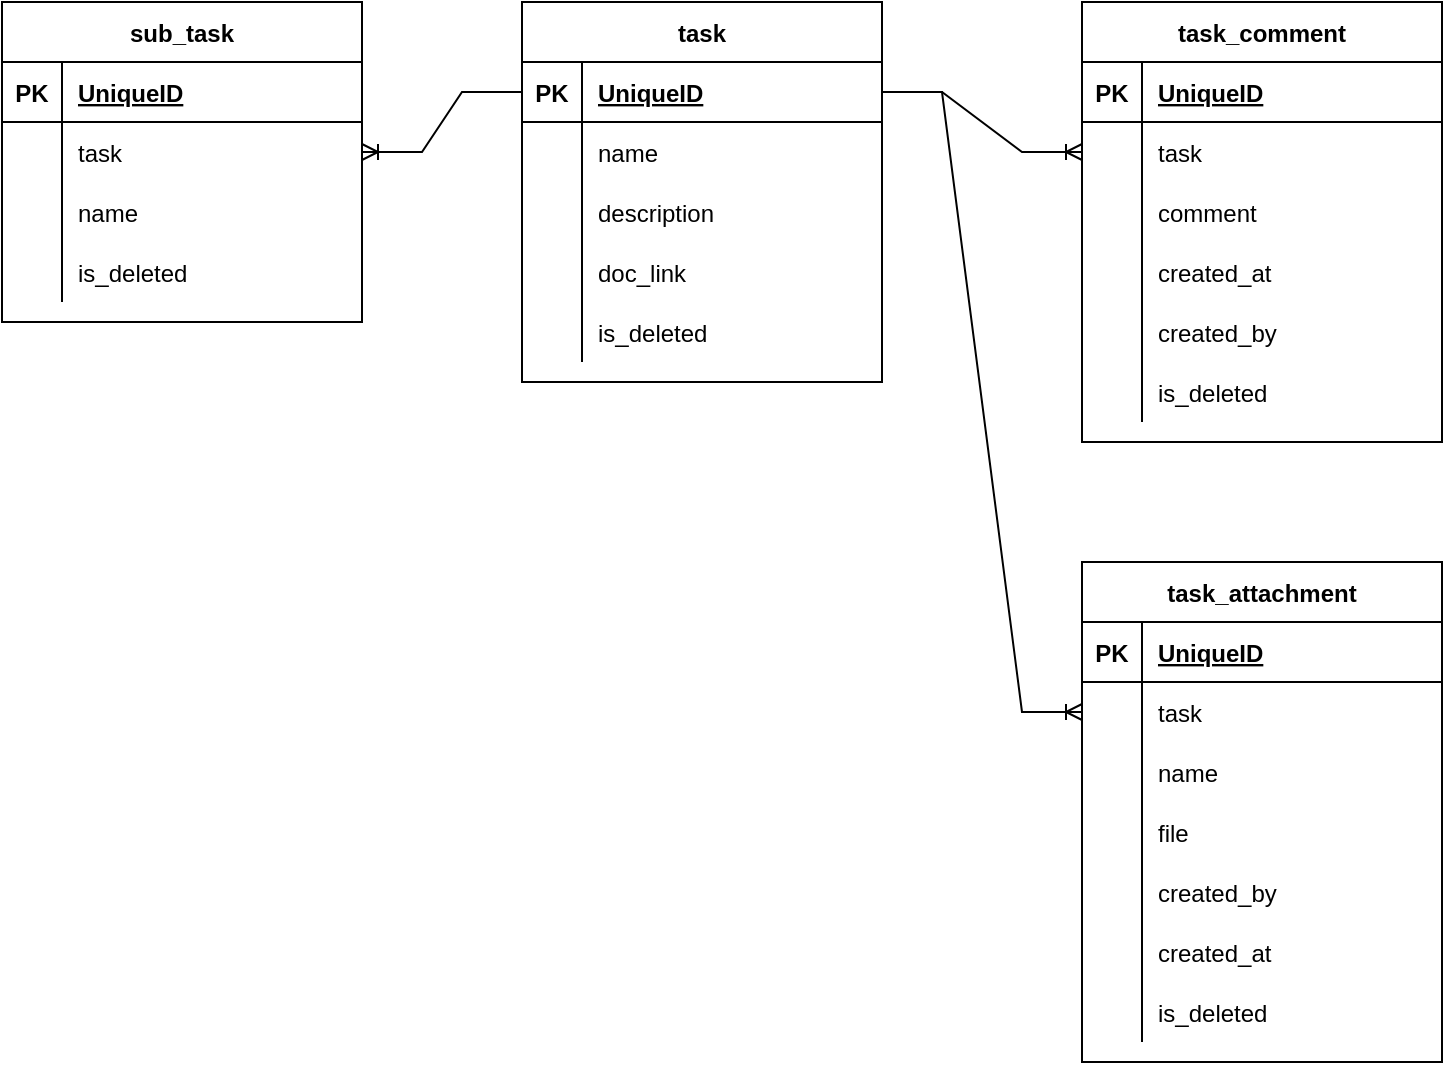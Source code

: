 <mxfile version="15.7.0" type="github">
  <diagram id="eg5pqq7xktSiOkaA8so7" name="Page-1">
    <mxGraphModel dx="1102" dy="572" grid="1" gridSize="10" guides="1" tooltips="1" connect="1" arrows="1" fold="1" page="1" pageScale="1" pageWidth="1169" pageHeight="827" math="0" shadow="0">
      <root>
        <mxCell id="0" />
        <mxCell id="1" parent="0" />
        <mxCell id="oUfMENGLKYKHC3DwPBi--1" value="task" style="shape=table;startSize=30;container=1;collapsible=1;childLayout=tableLayout;fixedRows=1;rowLines=0;fontStyle=1;align=center;resizeLast=1;" vertex="1" parent="1">
          <mxGeometry x="280" y="120" width="180" height="190" as="geometry" />
        </mxCell>
        <mxCell id="oUfMENGLKYKHC3DwPBi--2" value="" style="shape=partialRectangle;collapsible=0;dropTarget=0;pointerEvents=0;fillColor=none;top=0;left=0;bottom=1;right=0;points=[[0,0.5],[1,0.5]];portConstraint=eastwest;" vertex="1" parent="oUfMENGLKYKHC3DwPBi--1">
          <mxGeometry y="30" width="180" height="30" as="geometry" />
        </mxCell>
        <mxCell id="oUfMENGLKYKHC3DwPBi--3" value="PK" style="shape=partialRectangle;connectable=0;fillColor=none;top=0;left=0;bottom=0;right=0;fontStyle=1;overflow=hidden;" vertex="1" parent="oUfMENGLKYKHC3DwPBi--2">
          <mxGeometry width="30" height="30" as="geometry">
            <mxRectangle width="30" height="30" as="alternateBounds" />
          </mxGeometry>
        </mxCell>
        <mxCell id="oUfMENGLKYKHC3DwPBi--4" value="UniqueID" style="shape=partialRectangle;connectable=0;fillColor=none;top=0;left=0;bottom=0;right=0;align=left;spacingLeft=6;fontStyle=5;overflow=hidden;" vertex="1" parent="oUfMENGLKYKHC3DwPBi--2">
          <mxGeometry x="30" width="150" height="30" as="geometry">
            <mxRectangle width="150" height="30" as="alternateBounds" />
          </mxGeometry>
        </mxCell>
        <mxCell id="oUfMENGLKYKHC3DwPBi--5" value="" style="shape=partialRectangle;collapsible=0;dropTarget=0;pointerEvents=0;fillColor=none;top=0;left=0;bottom=0;right=0;points=[[0,0.5],[1,0.5]];portConstraint=eastwest;" vertex="1" parent="oUfMENGLKYKHC3DwPBi--1">
          <mxGeometry y="60" width="180" height="30" as="geometry" />
        </mxCell>
        <mxCell id="oUfMENGLKYKHC3DwPBi--6" value="" style="shape=partialRectangle;connectable=0;fillColor=none;top=0;left=0;bottom=0;right=0;editable=1;overflow=hidden;" vertex="1" parent="oUfMENGLKYKHC3DwPBi--5">
          <mxGeometry width="30" height="30" as="geometry">
            <mxRectangle width="30" height="30" as="alternateBounds" />
          </mxGeometry>
        </mxCell>
        <mxCell id="oUfMENGLKYKHC3DwPBi--7" value="name" style="shape=partialRectangle;connectable=0;fillColor=none;top=0;left=0;bottom=0;right=0;align=left;spacingLeft=6;overflow=hidden;" vertex="1" parent="oUfMENGLKYKHC3DwPBi--5">
          <mxGeometry x="30" width="150" height="30" as="geometry">
            <mxRectangle width="150" height="30" as="alternateBounds" />
          </mxGeometry>
        </mxCell>
        <mxCell id="oUfMENGLKYKHC3DwPBi--8" value="" style="shape=partialRectangle;collapsible=0;dropTarget=0;pointerEvents=0;fillColor=none;top=0;left=0;bottom=0;right=0;points=[[0,0.5],[1,0.5]];portConstraint=eastwest;" vertex="1" parent="oUfMENGLKYKHC3DwPBi--1">
          <mxGeometry y="90" width="180" height="30" as="geometry" />
        </mxCell>
        <mxCell id="oUfMENGLKYKHC3DwPBi--9" value="" style="shape=partialRectangle;connectable=0;fillColor=none;top=0;left=0;bottom=0;right=0;editable=1;overflow=hidden;" vertex="1" parent="oUfMENGLKYKHC3DwPBi--8">
          <mxGeometry width="30" height="30" as="geometry">
            <mxRectangle width="30" height="30" as="alternateBounds" />
          </mxGeometry>
        </mxCell>
        <mxCell id="oUfMENGLKYKHC3DwPBi--10" value="description" style="shape=partialRectangle;connectable=0;fillColor=none;top=0;left=0;bottom=0;right=0;align=left;spacingLeft=6;overflow=hidden;" vertex="1" parent="oUfMENGLKYKHC3DwPBi--8">
          <mxGeometry x="30" width="150" height="30" as="geometry">
            <mxRectangle width="150" height="30" as="alternateBounds" />
          </mxGeometry>
        </mxCell>
        <mxCell id="oUfMENGLKYKHC3DwPBi--80" value="" style="shape=partialRectangle;collapsible=0;dropTarget=0;pointerEvents=0;fillColor=none;top=0;left=0;bottom=0;right=0;points=[[0,0.5],[1,0.5]];portConstraint=eastwest;" vertex="1" parent="oUfMENGLKYKHC3DwPBi--1">
          <mxGeometry y="120" width="180" height="30" as="geometry" />
        </mxCell>
        <mxCell id="oUfMENGLKYKHC3DwPBi--81" value="" style="shape=partialRectangle;connectable=0;fillColor=none;top=0;left=0;bottom=0;right=0;editable=1;overflow=hidden;" vertex="1" parent="oUfMENGLKYKHC3DwPBi--80">
          <mxGeometry width="30" height="30" as="geometry">
            <mxRectangle width="30" height="30" as="alternateBounds" />
          </mxGeometry>
        </mxCell>
        <mxCell id="oUfMENGLKYKHC3DwPBi--82" value="doc_link" style="shape=partialRectangle;connectable=0;fillColor=none;top=0;left=0;bottom=0;right=0;align=left;spacingLeft=6;overflow=hidden;" vertex="1" parent="oUfMENGLKYKHC3DwPBi--80">
          <mxGeometry x="30" width="150" height="30" as="geometry">
            <mxRectangle width="150" height="30" as="alternateBounds" />
          </mxGeometry>
        </mxCell>
        <mxCell id="oUfMENGLKYKHC3DwPBi--11" value="" style="shape=partialRectangle;collapsible=0;dropTarget=0;pointerEvents=0;fillColor=none;top=0;left=0;bottom=0;right=0;points=[[0,0.5],[1,0.5]];portConstraint=eastwest;" vertex="1" parent="oUfMENGLKYKHC3DwPBi--1">
          <mxGeometry y="150" width="180" height="30" as="geometry" />
        </mxCell>
        <mxCell id="oUfMENGLKYKHC3DwPBi--12" value="" style="shape=partialRectangle;connectable=0;fillColor=none;top=0;left=0;bottom=0;right=0;editable=1;overflow=hidden;" vertex="1" parent="oUfMENGLKYKHC3DwPBi--11">
          <mxGeometry width="30" height="30" as="geometry">
            <mxRectangle width="30" height="30" as="alternateBounds" />
          </mxGeometry>
        </mxCell>
        <mxCell id="oUfMENGLKYKHC3DwPBi--13" value="is_deleted" style="shape=partialRectangle;connectable=0;fillColor=none;top=0;left=0;bottom=0;right=0;align=left;spacingLeft=6;overflow=hidden;" vertex="1" parent="oUfMENGLKYKHC3DwPBi--11">
          <mxGeometry x="30" width="150" height="30" as="geometry">
            <mxRectangle width="150" height="30" as="alternateBounds" />
          </mxGeometry>
        </mxCell>
        <mxCell id="oUfMENGLKYKHC3DwPBi--14" value="sub_task" style="shape=table;startSize=30;container=1;collapsible=1;childLayout=tableLayout;fixedRows=1;rowLines=0;fontStyle=1;align=center;resizeLast=1;" vertex="1" parent="1">
          <mxGeometry x="20" y="120" width="180" height="160" as="geometry" />
        </mxCell>
        <mxCell id="oUfMENGLKYKHC3DwPBi--15" value="" style="shape=partialRectangle;collapsible=0;dropTarget=0;pointerEvents=0;fillColor=none;top=0;left=0;bottom=1;right=0;points=[[0,0.5],[1,0.5]];portConstraint=eastwest;" vertex="1" parent="oUfMENGLKYKHC3DwPBi--14">
          <mxGeometry y="30" width="180" height="30" as="geometry" />
        </mxCell>
        <mxCell id="oUfMENGLKYKHC3DwPBi--16" value="PK" style="shape=partialRectangle;connectable=0;fillColor=none;top=0;left=0;bottom=0;right=0;fontStyle=1;overflow=hidden;" vertex="1" parent="oUfMENGLKYKHC3DwPBi--15">
          <mxGeometry width="30" height="30" as="geometry">
            <mxRectangle width="30" height="30" as="alternateBounds" />
          </mxGeometry>
        </mxCell>
        <mxCell id="oUfMENGLKYKHC3DwPBi--17" value="UniqueID" style="shape=partialRectangle;connectable=0;fillColor=none;top=0;left=0;bottom=0;right=0;align=left;spacingLeft=6;fontStyle=5;overflow=hidden;" vertex="1" parent="oUfMENGLKYKHC3DwPBi--15">
          <mxGeometry x="30" width="150" height="30" as="geometry">
            <mxRectangle width="150" height="30" as="alternateBounds" />
          </mxGeometry>
        </mxCell>
        <mxCell id="oUfMENGLKYKHC3DwPBi--18" value="" style="shape=partialRectangle;collapsible=0;dropTarget=0;pointerEvents=0;fillColor=none;top=0;left=0;bottom=0;right=0;points=[[0,0.5],[1,0.5]];portConstraint=eastwest;" vertex="1" parent="oUfMENGLKYKHC3DwPBi--14">
          <mxGeometry y="60" width="180" height="30" as="geometry" />
        </mxCell>
        <mxCell id="oUfMENGLKYKHC3DwPBi--19" value="" style="shape=partialRectangle;connectable=0;fillColor=none;top=0;left=0;bottom=0;right=0;editable=1;overflow=hidden;" vertex="1" parent="oUfMENGLKYKHC3DwPBi--18">
          <mxGeometry width="30" height="30" as="geometry">
            <mxRectangle width="30" height="30" as="alternateBounds" />
          </mxGeometry>
        </mxCell>
        <mxCell id="oUfMENGLKYKHC3DwPBi--20" value="task" style="shape=partialRectangle;connectable=0;fillColor=none;top=0;left=0;bottom=0;right=0;align=left;spacingLeft=6;overflow=hidden;" vertex="1" parent="oUfMENGLKYKHC3DwPBi--18">
          <mxGeometry x="30" width="150" height="30" as="geometry">
            <mxRectangle width="150" height="30" as="alternateBounds" />
          </mxGeometry>
        </mxCell>
        <mxCell id="oUfMENGLKYKHC3DwPBi--21" value="" style="shape=partialRectangle;collapsible=0;dropTarget=0;pointerEvents=0;fillColor=none;top=0;left=0;bottom=0;right=0;points=[[0,0.5],[1,0.5]];portConstraint=eastwest;" vertex="1" parent="oUfMENGLKYKHC3DwPBi--14">
          <mxGeometry y="90" width="180" height="30" as="geometry" />
        </mxCell>
        <mxCell id="oUfMENGLKYKHC3DwPBi--22" value="" style="shape=partialRectangle;connectable=0;fillColor=none;top=0;left=0;bottom=0;right=0;editable=1;overflow=hidden;" vertex="1" parent="oUfMENGLKYKHC3DwPBi--21">
          <mxGeometry width="30" height="30" as="geometry">
            <mxRectangle width="30" height="30" as="alternateBounds" />
          </mxGeometry>
        </mxCell>
        <mxCell id="oUfMENGLKYKHC3DwPBi--23" value="name" style="shape=partialRectangle;connectable=0;fillColor=none;top=0;left=0;bottom=0;right=0;align=left;spacingLeft=6;overflow=hidden;" vertex="1" parent="oUfMENGLKYKHC3DwPBi--21">
          <mxGeometry x="30" width="150" height="30" as="geometry">
            <mxRectangle width="150" height="30" as="alternateBounds" />
          </mxGeometry>
        </mxCell>
        <mxCell id="oUfMENGLKYKHC3DwPBi--24" value="" style="shape=partialRectangle;collapsible=0;dropTarget=0;pointerEvents=0;fillColor=none;top=0;left=0;bottom=0;right=0;points=[[0,0.5],[1,0.5]];portConstraint=eastwest;" vertex="1" parent="oUfMENGLKYKHC3DwPBi--14">
          <mxGeometry y="120" width="180" height="30" as="geometry" />
        </mxCell>
        <mxCell id="oUfMENGLKYKHC3DwPBi--25" value="" style="shape=partialRectangle;connectable=0;fillColor=none;top=0;left=0;bottom=0;right=0;editable=1;overflow=hidden;" vertex="1" parent="oUfMENGLKYKHC3DwPBi--24">
          <mxGeometry width="30" height="30" as="geometry">
            <mxRectangle width="30" height="30" as="alternateBounds" />
          </mxGeometry>
        </mxCell>
        <mxCell id="oUfMENGLKYKHC3DwPBi--26" value="is_deleted" style="shape=partialRectangle;connectable=0;fillColor=none;top=0;left=0;bottom=0;right=0;align=left;spacingLeft=6;overflow=hidden;" vertex="1" parent="oUfMENGLKYKHC3DwPBi--24">
          <mxGeometry x="30" width="150" height="30" as="geometry">
            <mxRectangle width="150" height="30" as="alternateBounds" />
          </mxGeometry>
        </mxCell>
        <mxCell id="oUfMENGLKYKHC3DwPBi--34" value="" style="edgeStyle=entityRelationEdgeStyle;fontSize=12;html=1;endArrow=ERoneToMany;rounded=0;" edge="1" parent="1" source="oUfMENGLKYKHC3DwPBi--2" target="oUfMENGLKYKHC3DwPBi--18">
          <mxGeometry width="100" height="100" relative="1" as="geometry">
            <mxPoint x="510" y="340" as="sourcePoint" />
            <mxPoint x="610" y="240" as="targetPoint" />
          </mxGeometry>
        </mxCell>
        <mxCell id="oUfMENGLKYKHC3DwPBi--35" value="task_comment" style="shape=table;startSize=30;container=1;collapsible=1;childLayout=tableLayout;fixedRows=1;rowLines=0;fontStyle=1;align=center;resizeLast=1;" vertex="1" parent="1">
          <mxGeometry x="560" y="120" width="180" height="220" as="geometry" />
        </mxCell>
        <mxCell id="oUfMENGLKYKHC3DwPBi--36" value="" style="shape=partialRectangle;collapsible=0;dropTarget=0;pointerEvents=0;fillColor=none;top=0;left=0;bottom=1;right=0;points=[[0,0.5],[1,0.5]];portConstraint=eastwest;" vertex="1" parent="oUfMENGLKYKHC3DwPBi--35">
          <mxGeometry y="30" width="180" height="30" as="geometry" />
        </mxCell>
        <mxCell id="oUfMENGLKYKHC3DwPBi--37" value="PK" style="shape=partialRectangle;connectable=0;fillColor=none;top=0;left=0;bottom=0;right=0;fontStyle=1;overflow=hidden;" vertex="1" parent="oUfMENGLKYKHC3DwPBi--36">
          <mxGeometry width="30" height="30" as="geometry">
            <mxRectangle width="30" height="30" as="alternateBounds" />
          </mxGeometry>
        </mxCell>
        <mxCell id="oUfMENGLKYKHC3DwPBi--38" value="UniqueID" style="shape=partialRectangle;connectable=0;fillColor=none;top=0;left=0;bottom=0;right=0;align=left;spacingLeft=6;fontStyle=5;overflow=hidden;" vertex="1" parent="oUfMENGLKYKHC3DwPBi--36">
          <mxGeometry x="30" width="150" height="30" as="geometry">
            <mxRectangle width="150" height="30" as="alternateBounds" />
          </mxGeometry>
        </mxCell>
        <mxCell id="oUfMENGLKYKHC3DwPBi--39" value="" style="shape=partialRectangle;collapsible=0;dropTarget=0;pointerEvents=0;fillColor=none;top=0;left=0;bottom=0;right=0;points=[[0,0.5],[1,0.5]];portConstraint=eastwest;" vertex="1" parent="oUfMENGLKYKHC3DwPBi--35">
          <mxGeometry y="60" width="180" height="30" as="geometry" />
        </mxCell>
        <mxCell id="oUfMENGLKYKHC3DwPBi--40" value="" style="shape=partialRectangle;connectable=0;fillColor=none;top=0;left=0;bottom=0;right=0;editable=1;overflow=hidden;" vertex="1" parent="oUfMENGLKYKHC3DwPBi--39">
          <mxGeometry width="30" height="30" as="geometry">
            <mxRectangle width="30" height="30" as="alternateBounds" />
          </mxGeometry>
        </mxCell>
        <mxCell id="oUfMENGLKYKHC3DwPBi--41" value="task" style="shape=partialRectangle;connectable=0;fillColor=none;top=0;left=0;bottom=0;right=0;align=left;spacingLeft=6;overflow=hidden;" vertex="1" parent="oUfMENGLKYKHC3DwPBi--39">
          <mxGeometry x="30" width="150" height="30" as="geometry">
            <mxRectangle width="150" height="30" as="alternateBounds" />
          </mxGeometry>
        </mxCell>
        <mxCell id="oUfMENGLKYKHC3DwPBi--52" value="" style="shape=partialRectangle;collapsible=0;dropTarget=0;pointerEvents=0;fillColor=none;top=0;left=0;bottom=0;right=0;points=[[0,0.5],[1,0.5]];portConstraint=eastwest;" vertex="1" parent="oUfMENGLKYKHC3DwPBi--35">
          <mxGeometry y="90" width="180" height="30" as="geometry" />
        </mxCell>
        <mxCell id="oUfMENGLKYKHC3DwPBi--53" value="" style="shape=partialRectangle;connectable=0;fillColor=none;top=0;left=0;bottom=0;right=0;editable=1;overflow=hidden;" vertex="1" parent="oUfMENGLKYKHC3DwPBi--52">
          <mxGeometry width="30" height="30" as="geometry">
            <mxRectangle width="30" height="30" as="alternateBounds" />
          </mxGeometry>
        </mxCell>
        <mxCell id="oUfMENGLKYKHC3DwPBi--54" value="comment" style="shape=partialRectangle;connectable=0;fillColor=none;top=0;left=0;bottom=0;right=0;align=left;spacingLeft=6;overflow=hidden;" vertex="1" parent="oUfMENGLKYKHC3DwPBi--52">
          <mxGeometry x="30" width="150" height="30" as="geometry">
            <mxRectangle width="150" height="30" as="alternateBounds" />
          </mxGeometry>
        </mxCell>
        <mxCell id="oUfMENGLKYKHC3DwPBi--42" value="" style="shape=partialRectangle;collapsible=0;dropTarget=0;pointerEvents=0;fillColor=none;top=0;left=0;bottom=0;right=0;points=[[0,0.5],[1,0.5]];portConstraint=eastwest;" vertex="1" parent="oUfMENGLKYKHC3DwPBi--35">
          <mxGeometry y="120" width="180" height="30" as="geometry" />
        </mxCell>
        <mxCell id="oUfMENGLKYKHC3DwPBi--43" value="" style="shape=partialRectangle;connectable=0;fillColor=none;top=0;left=0;bottom=0;right=0;editable=1;overflow=hidden;" vertex="1" parent="oUfMENGLKYKHC3DwPBi--42">
          <mxGeometry width="30" height="30" as="geometry">
            <mxRectangle width="30" height="30" as="alternateBounds" />
          </mxGeometry>
        </mxCell>
        <mxCell id="oUfMENGLKYKHC3DwPBi--44" value="created_at" style="shape=partialRectangle;connectable=0;fillColor=none;top=0;left=0;bottom=0;right=0;align=left;spacingLeft=6;overflow=hidden;" vertex="1" parent="oUfMENGLKYKHC3DwPBi--42">
          <mxGeometry x="30" width="150" height="30" as="geometry">
            <mxRectangle width="150" height="30" as="alternateBounds" />
          </mxGeometry>
        </mxCell>
        <mxCell id="oUfMENGLKYKHC3DwPBi--45" value="" style="shape=partialRectangle;collapsible=0;dropTarget=0;pointerEvents=0;fillColor=none;top=0;left=0;bottom=0;right=0;points=[[0,0.5],[1,0.5]];portConstraint=eastwest;" vertex="1" parent="oUfMENGLKYKHC3DwPBi--35">
          <mxGeometry y="150" width="180" height="30" as="geometry" />
        </mxCell>
        <mxCell id="oUfMENGLKYKHC3DwPBi--46" value="" style="shape=partialRectangle;connectable=0;fillColor=none;top=0;left=0;bottom=0;right=0;editable=1;overflow=hidden;" vertex="1" parent="oUfMENGLKYKHC3DwPBi--45">
          <mxGeometry width="30" height="30" as="geometry">
            <mxRectangle width="30" height="30" as="alternateBounds" />
          </mxGeometry>
        </mxCell>
        <mxCell id="oUfMENGLKYKHC3DwPBi--47" value="created_by" style="shape=partialRectangle;connectable=0;fillColor=none;top=0;left=0;bottom=0;right=0;align=left;spacingLeft=6;overflow=hidden;" vertex="1" parent="oUfMENGLKYKHC3DwPBi--45">
          <mxGeometry x="30" width="150" height="30" as="geometry">
            <mxRectangle width="150" height="30" as="alternateBounds" />
          </mxGeometry>
        </mxCell>
        <mxCell id="oUfMENGLKYKHC3DwPBi--48" value="" style="shape=partialRectangle;collapsible=0;dropTarget=0;pointerEvents=0;fillColor=none;top=0;left=0;bottom=0;right=0;points=[[0,0.5],[1,0.5]];portConstraint=eastwest;" vertex="1" parent="oUfMENGLKYKHC3DwPBi--35">
          <mxGeometry y="180" width="180" height="30" as="geometry" />
        </mxCell>
        <mxCell id="oUfMENGLKYKHC3DwPBi--49" value="" style="shape=partialRectangle;connectable=0;fillColor=none;top=0;left=0;bottom=0;right=0;editable=1;overflow=hidden;" vertex="1" parent="oUfMENGLKYKHC3DwPBi--48">
          <mxGeometry width="30" height="30" as="geometry">
            <mxRectangle width="30" height="30" as="alternateBounds" />
          </mxGeometry>
        </mxCell>
        <mxCell id="oUfMENGLKYKHC3DwPBi--50" value="is_deleted" style="shape=partialRectangle;connectable=0;fillColor=none;top=0;left=0;bottom=0;right=0;align=left;spacingLeft=6;overflow=hidden;" vertex="1" parent="oUfMENGLKYKHC3DwPBi--48">
          <mxGeometry x="30" width="150" height="30" as="geometry">
            <mxRectangle width="150" height="30" as="alternateBounds" />
          </mxGeometry>
        </mxCell>
        <mxCell id="oUfMENGLKYKHC3DwPBi--51" value="" style="edgeStyle=entityRelationEdgeStyle;fontSize=12;html=1;endArrow=ERoneToMany;rounded=0;" edge="1" parent="1" source="oUfMENGLKYKHC3DwPBi--2" target="oUfMENGLKYKHC3DwPBi--39">
          <mxGeometry width="100" height="100" relative="1" as="geometry">
            <mxPoint x="390" y="470" as="sourcePoint" />
            <mxPoint x="490" y="370" as="targetPoint" />
          </mxGeometry>
        </mxCell>
        <mxCell id="oUfMENGLKYKHC3DwPBi--55" value="task_attachment" style="shape=table;startSize=30;container=1;collapsible=1;childLayout=tableLayout;fixedRows=1;rowLines=0;fontStyle=1;align=center;resizeLast=1;" vertex="1" parent="1">
          <mxGeometry x="560" y="400" width="180" height="250" as="geometry" />
        </mxCell>
        <mxCell id="oUfMENGLKYKHC3DwPBi--56" value="" style="shape=partialRectangle;collapsible=0;dropTarget=0;pointerEvents=0;fillColor=none;top=0;left=0;bottom=1;right=0;points=[[0,0.5],[1,0.5]];portConstraint=eastwest;" vertex="1" parent="oUfMENGLKYKHC3DwPBi--55">
          <mxGeometry y="30" width="180" height="30" as="geometry" />
        </mxCell>
        <mxCell id="oUfMENGLKYKHC3DwPBi--57" value="PK" style="shape=partialRectangle;connectable=0;fillColor=none;top=0;left=0;bottom=0;right=0;fontStyle=1;overflow=hidden;" vertex="1" parent="oUfMENGLKYKHC3DwPBi--56">
          <mxGeometry width="30" height="30" as="geometry">
            <mxRectangle width="30" height="30" as="alternateBounds" />
          </mxGeometry>
        </mxCell>
        <mxCell id="oUfMENGLKYKHC3DwPBi--58" value="UniqueID" style="shape=partialRectangle;connectable=0;fillColor=none;top=0;left=0;bottom=0;right=0;align=left;spacingLeft=6;fontStyle=5;overflow=hidden;" vertex="1" parent="oUfMENGLKYKHC3DwPBi--56">
          <mxGeometry x="30" width="150" height="30" as="geometry">
            <mxRectangle width="150" height="30" as="alternateBounds" />
          </mxGeometry>
        </mxCell>
        <mxCell id="oUfMENGLKYKHC3DwPBi--59" value="" style="shape=partialRectangle;collapsible=0;dropTarget=0;pointerEvents=0;fillColor=none;top=0;left=0;bottom=0;right=0;points=[[0,0.5],[1,0.5]];portConstraint=eastwest;" vertex="1" parent="oUfMENGLKYKHC3DwPBi--55">
          <mxGeometry y="60" width="180" height="30" as="geometry" />
        </mxCell>
        <mxCell id="oUfMENGLKYKHC3DwPBi--60" value="" style="shape=partialRectangle;connectable=0;fillColor=none;top=0;left=0;bottom=0;right=0;editable=1;overflow=hidden;" vertex="1" parent="oUfMENGLKYKHC3DwPBi--59">
          <mxGeometry width="30" height="30" as="geometry">
            <mxRectangle width="30" height="30" as="alternateBounds" />
          </mxGeometry>
        </mxCell>
        <mxCell id="oUfMENGLKYKHC3DwPBi--61" value="task" style="shape=partialRectangle;connectable=0;fillColor=none;top=0;left=0;bottom=0;right=0;align=left;spacingLeft=6;overflow=hidden;" vertex="1" parent="oUfMENGLKYKHC3DwPBi--59">
          <mxGeometry x="30" width="150" height="30" as="geometry">
            <mxRectangle width="150" height="30" as="alternateBounds" />
          </mxGeometry>
        </mxCell>
        <mxCell id="oUfMENGLKYKHC3DwPBi--74" value="" style="shape=partialRectangle;collapsible=0;dropTarget=0;pointerEvents=0;fillColor=none;top=0;left=0;bottom=0;right=0;points=[[0,0.5],[1,0.5]];portConstraint=eastwest;" vertex="1" parent="oUfMENGLKYKHC3DwPBi--55">
          <mxGeometry y="90" width="180" height="30" as="geometry" />
        </mxCell>
        <mxCell id="oUfMENGLKYKHC3DwPBi--75" value="" style="shape=partialRectangle;connectable=0;fillColor=none;top=0;left=0;bottom=0;right=0;editable=1;overflow=hidden;" vertex="1" parent="oUfMENGLKYKHC3DwPBi--74">
          <mxGeometry width="30" height="30" as="geometry">
            <mxRectangle width="30" height="30" as="alternateBounds" />
          </mxGeometry>
        </mxCell>
        <mxCell id="oUfMENGLKYKHC3DwPBi--76" value="name" style="shape=partialRectangle;connectable=0;fillColor=none;top=0;left=0;bottom=0;right=0;align=left;spacingLeft=6;overflow=hidden;" vertex="1" parent="oUfMENGLKYKHC3DwPBi--74">
          <mxGeometry x="30" width="150" height="30" as="geometry">
            <mxRectangle width="150" height="30" as="alternateBounds" />
          </mxGeometry>
        </mxCell>
        <mxCell id="oUfMENGLKYKHC3DwPBi--62" value="" style="shape=partialRectangle;collapsible=0;dropTarget=0;pointerEvents=0;fillColor=none;top=0;left=0;bottom=0;right=0;points=[[0,0.5],[1,0.5]];portConstraint=eastwest;" vertex="1" parent="oUfMENGLKYKHC3DwPBi--55">
          <mxGeometry y="120" width="180" height="30" as="geometry" />
        </mxCell>
        <mxCell id="oUfMENGLKYKHC3DwPBi--63" value="" style="shape=partialRectangle;connectable=0;fillColor=none;top=0;left=0;bottom=0;right=0;editable=1;overflow=hidden;" vertex="1" parent="oUfMENGLKYKHC3DwPBi--62">
          <mxGeometry width="30" height="30" as="geometry">
            <mxRectangle width="30" height="30" as="alternateBounds" />
          </mxGeometry>
        </mxCell>
        <mxCell id="oUfMENGLKYKHC3DwPBi--64" value="file" style="shape=partialRectangle;connectable=0;fillColor=none;top=0;left=0;bottom=0;right=0;align=left;spacingLeft=6;overflow=hidden;" vertex="1" parent="oUfMENGLKYKHC3DwPBi--62">
          <mxGeometry x="30" width="150" height="30" as="geometry">
            <mxRectangle width="150" height="30" as="alternateBounds" />
          </mxGeometry>
        </mxCell>
        <mxCell id="oUfMENGLKYKHC3DwPBi--65" value="" style="shape=partialRectangle;collapsible=0;dropTarget=0;pointerEvents=0;fillColor=none;top=0;left=0;bottom=0;right=0;points=[[0,0.5],[1,0.5]];portConstraint=eastwest;" vertex="1" parent="oUfMENGLKYKHC3DwPBi--55">
          <mxGeometry y="150" width="180" height="30" as="geometry" />
        </mxCell>
        <mxCell id="oUfMENGLKYKHC3DwPBi--66" value="" style="shape=partialRectangle;connectable=0;fillColor=none;top=0;left=0;bottom=0;right=0;editable=1;overflow=hidden;" vertex="1" parent="oUfMENGLKYKHC3DwPBi--65">
          <mxGeometry width="30" height="30" as="geometry">
            <mxRectangle width="30" height="30" as="alternateBounds" />
          </mxGeometry>
        </mxCell>
        <mxCell id="oUfMENGLKYKHC3DwPBi--67" value="created_by" style="shape=partialRectangle;connectable=0;fillColor=none;top=0;left=0;bottom=0;right=0;align=left;spacingLeft=6;overflow=hidden;" vertex="1" parent="oUfMENGLKYKHC3DwPBi--65">
          <mxGeometry x="30" width="150" height="30" as="geometry">
            <mxRectangle width="150" height="30" as="alternateBounds" />
          </mxGeometry>
        </mxCell>
        <mxCell id="oUfMENGLKYKHC3DwPBi--68" value="" style="shape=partialRectangle;collapsible=0;dropTarget=0;pointerEvents=0;fillColor=none;top=0;left=0;bottom=0;right=0;points=[[0,0.5],[1,0.5]];portConstraint=eastwest;" vertex="1" parent="oUfMENGLKYKHC3DwPBi--55">
          <mxGeometry y="180" width="180" height="30" as="geometry" />
        </mxCell>
        <mxCell id="oUfMENGLKYKHC3DwPBi--69" value="" style="shape=partialRectangle;connectable=0;fillColor=none;top=0;left=0;bottom=0;right=0;editable=1;overflow=hidden;" vertex="1" parent="oUfMENGLKYKHC3DwPBi--68">
          <mxGeometry width="30" height="30" as="geometry">
            <mxRectangle width="30" height="30" as="alternateBounds" />
          </mxGeometry>
        </mxCell>
        <mxCell id="oUfMENGLKYKHC3DwPBi--70" value="created_at" style="shape=partialRectangle;connectable=0;fillColor=none;top=0;left=0;bottom=0;right=0;align=left;spacingLeft=6;overflow=hidden;" vertex="1" parent="oUfMENGLKYKHC3DwPBi--68">
          <mxGeometry x="30" width="150" height="30" as="geometry">
            <mxRectangle width="150" height="30" as="alternateBounds" />
          </mxGeometry>
        </mxCell>
        <mxCell id="oUfMENGLKYKHC3DwPBi--71" value="" style="shape=partialRectangle;collapsible=0;dropTarget=0;pointerEvents=0;fillColor=none;top=0;left=0;bottom=0;right=0;points=[[0,0.5],[1,0.5]];portConstraint=eastwest;" vertex="1" parent="oUfMENGLKYKHC3DwPBi--55">
          <mxGeometry y="210" width="180" height="30" as="geometry" />
        </mxCell>
        <mxCell id="oUfMENGLKYKHC3DwPBi--72" value="" style="shape=partialRectangle;connectable=0;fillColor=none;top=0;left=0;bottom=0;right=0;editable=1;overflow=hidden;" vertex="1" parent="oUfMENGLKYKHC3DwPBi--71">
          <mxGeometry width="30" height="30" as="geometry">
            <mxRectangle width="30" height="30" as="alternateBounds" />
          </mxGeometry>
        </mxCell>
        <mxCell id="oUfMENGLKYKHC3DwPBi--73" value="is_deleted" style="shape=partialRectangle;connectable=0;fillColor=none;top=0;left=0;bottom=0;right=0;align=left;spacingLeft=6;overflow=hidden;" vertex="1" parent="oUfMENGLKYKHC3DwPBi--71">
          <mxGeometry x="30" width="150" height="30" as="geometry">
            <mxRectangle width="150" height="30" as="alternateBounds" />
          </mxGeometry>
        </mxCell>
        <mxCell id="oUfMENGLKYKHC3DwPBi--77" value="" style="edgeStyle=entityRelationEdgeStyle;fontSize=12;html=1;endArrow=ERoneToMany;rounded=0;" edge="1" parent="1" source="oUfMENGLKYKHC3DwPBi--2" target="oUfMENGLKYKHC3DwPBi--59">
          <mxGeometry width="100" height="100" relative="1" as="geometry">
            <mxPoint x="390" y="550" as="sourcePoint" />
            <mxPoint x="490" y="450" as="targetPoint" />
          </mxGeometry>
        </mxCell>
      </root>
    </mxGraphModel>
  </diagram>
</mxfile>
